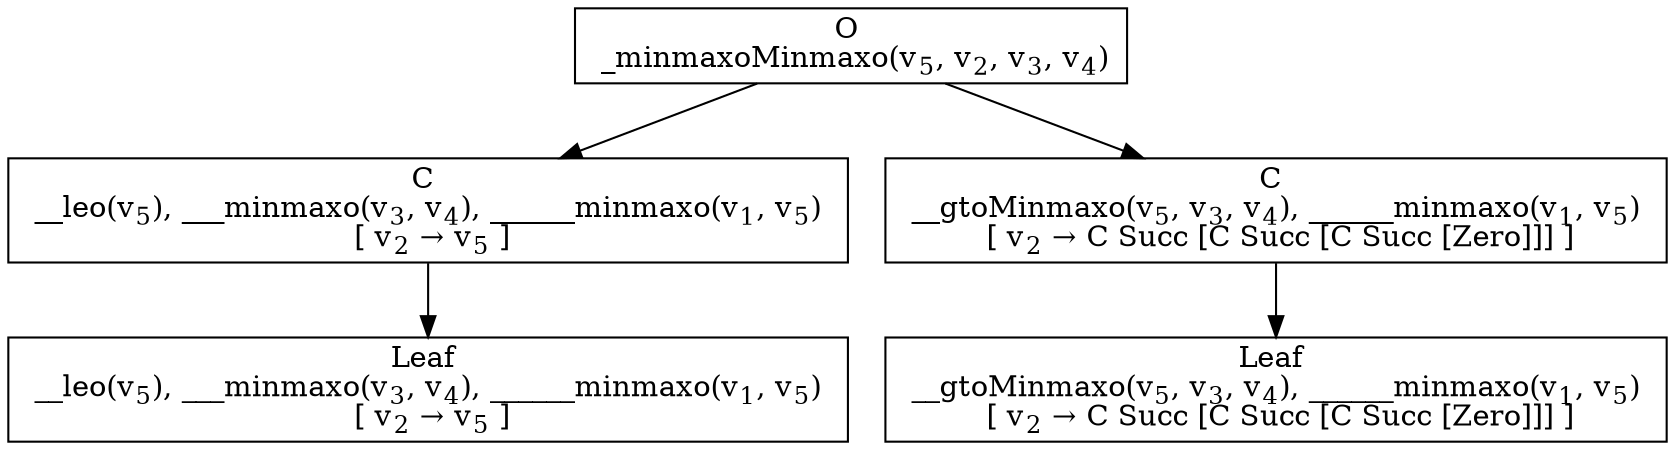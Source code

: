 digraph {
    graph [rankdir=TB
          ,bgcolor=transparent];
    node [shape=box
         ,fillcolor=white
         ,style=filled];
    0 [label=<O <BR/> _minmaxoMinmaxo(v<SUB>5</SUB>, v<SUB>2</SUB>, v<SUB>3</SUB>, v<SUB>4</SUB>)>];
    1 [label=<C <BR/> __leo(v<SUB>5</SUB>), ___minmaxo(v<SUB>3</SUB>, v<SUB>4</SUB>), ______minmaxo(v<SUB>1</SUB>, v<SUB>5</SUB>) <BR/>  [ v<SUB>2</SUB> &rarr; v<SUB>5</SUB> ] >];
    2 [label=<C <BR/> __gtoMinmaxo(v<SUB>5</SUB>, v<SUB>3</SUB>, v<SUB>4</SUB>), ______minmaxo(v<SUB>1</SUB>, v<SUB>5</SUB>) <BR/>  [ v<SUB>2</SUB> &rarr; C Succ [C Succ [C Succ [Zero]]] ] >];
    3 [label=<Leaf <BR/> __leo(v<SUB>5</SUB>), ___minmaxo(v<SUB>3</SUB>, v<SUB>4</SUB>), ______minmaxo(v<SUB>1</SUB>, v<SUB>5</SUB>) <BR/>  [ v<SUB>2</SUB> &rarr; v<SUB>5</SUB> ] >];
    4 [label=<Leaf <BR/> __gtoMinmaxo(v<SUB>5</SUB>, v<SUB>3</SUB>, v<SUB>4</SUB>), ______minmaxo(v<SUB>1</SUB>, v<SUB>5</SUB>) <BR/>  [ v<SUB>2</SUB> &rarr; C Succ [C Succ [C Succ [Zero]]] ] >];
    0 -> 1 [label=""];
    0 -> 2 [label=""];
    1 -> 3 [label=""];
    2 -> 4 [label=""];
}